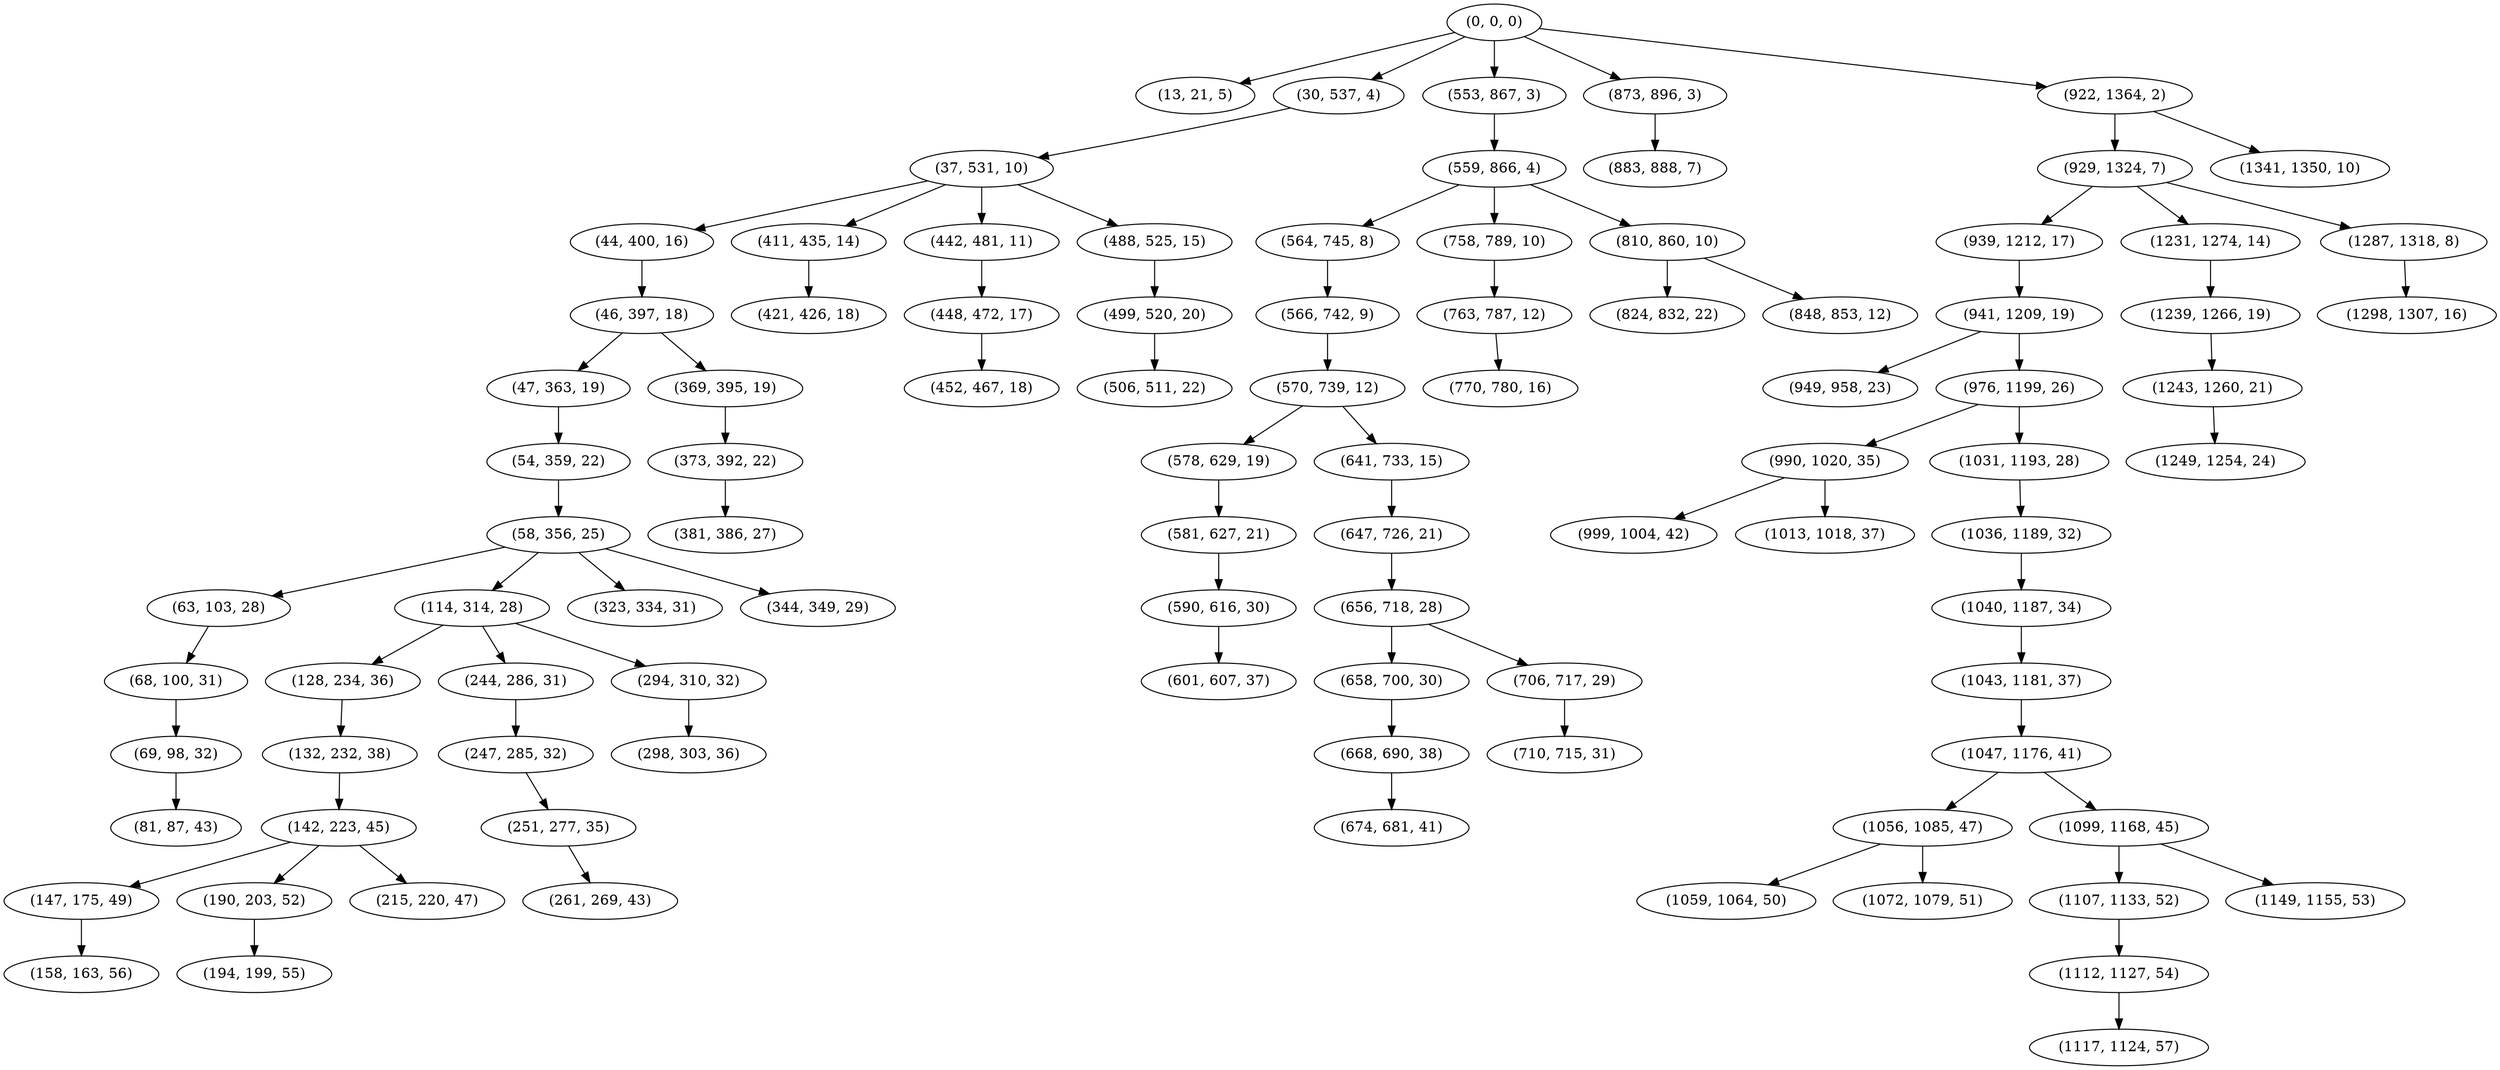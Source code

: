 digraph tree {
    "(0, 0, 0)";
    "(13, 21, 5)";
    "(30, 537, 4)";
    "(37, 531, 10)";
    "(44, 400, 16)";
    "(46, 397, 18)";
    "(47, 363, 19)";
    "(54, 359, 22)";
    "(58, 356, 25)";
    "(63, 103, 28)";
    "(68, 100, 31)";
    "(69, 98, 32)";
    "(81, 87, 43)";
    "(114, 314, 28)";
    "(128, 234, 36)";
    "(132, 232, 38)";
    "(142, 223, 45)";
    "(147, 175, 49)";
    "(158, 163, 56)";
    "(190, 203, 52)";
    "(194, 199, 55)";
    "(215, 220, 47)";
    "(244, 286, 31)";
    "(247, 285, 32)";
    "(251, 277, 35)";
    "(261, 269, 43)";
    "(294, 310, 32)";
    "(298, 303, 36)";
    "(323, 334, 31)";
    "(344, 349, 29)";
    "(369, 395, 19)";
    "(373, 392, 22)";
    "(381, 386, 27)";
    "(411, 435, 14)";
    "(421, 426, 18)";
    "(442, 481, 11)";
    "(448, 472, 17)";
    "(452, 467, 18)";
    "(488, 525, 15)";
    "(499, 520, 20)";
    "(506, 511, 22)";
    "(553, 867, 3)";
    "(559, 866, 4)";
    "(564, 745, 8)";
    "(566, 742, 9)";
    "(570, 739, 12)";
    "(578, 629, 19)";
    "(581, 627, 21)";
    "(590, 616, 30)";
    "(601, 607, 37)";
    "(641, 733, 15)";
    "(647, 726, 21)";
    "(656, 718, 28)";
    "(658, 700, 30)";
    "(668, 690, 38)";
    "(674, 681, 41)";
    "(706, 717, 29)";
    "(710, 715, 31)";
    "(758, 789, 10)";
    "(763, 787, 12)";
    "(770, 780, 16)";
    "(810, 860, 10)";
    "(824, 832, 22)";
    "(848, 853, 12)";
    "(873, 896, 3)";
    "(883, 888, 7)";
    "(922, 1364, 2)";
    "(929, 1324, 7)";
    "(939, 1212, 17)";
    "(941, 1209, 19)";
    "(949, 958, 23)";
    "(976, 1199, 26)";
    "(990, 1020, 35)";
    "(999, 1004, 42)";
    "(1013, 1018, 37)";
    "(1031, 1193, 28)";
    "(1036, 1189, 32)";
    "(1040, 1187, 34)";
    "(1043, 1181, 37)";
    "(1047, 1176, 41)";
    "(1056, 1085, 47)";
    "(1059, 1064, 50)";
    "(1072, 1079, 51)";
    "(1099, 1168, 45)";
    "(1107, 1133, 52)";
    "(1112, 1127, 54)";
    "(1117, 1124, 57)";
    "(1149, 1155, 53)";
    "(1231, 1274, 14)";
    "(1239, 1266, 19)";
    "(1243, 1260, 21)";
    "(1249, 1254, 24)";
    "(1287, 1318, 8)";
    "(1298, 1307, 16)";
    "(1341, 1350, 10)";
    "(0, 0, 0)" -> "(13, 21, 5)";
    "(0, 0, 0)" -> "(30, 537, 4)";
    "(0, 0, 0)" -> "(553, 867, 3)";
    "(0, 0, 0)" -> "(873, 896, 3)";
    "(0, 0, 0)" -> "(922, 1364, 2)";
    "(30, 537, 4)" -> "(37, 531, 10)";
    "(37, 531, 10)" -> "(44, 400, 16)";
    "(37, 531, 10)" -> "(411, 435, 14)";
    "(37, 531, 10)" -> "(442, 481, 11)";
    "(37, 531, 10)" -> "(488, 525, 15)";
    "(44, 400, 16)" -> "(46, 397, 18)";
    "(46, 397, 18)" -> "(47, 363, 19)";
    "(46, 397, 18)" -> "(369, 395, 19)";
    "(47, 363, 19)" -> "(54, 359, 22)";
    "(54, 359, 22)" -> "(58, 356, 25)";
    "(58, 356, 25)" -> "(63, 103, 28)";
    "(58, 356, 25)" -> "(114, 314, 28)";
    "(58, 356, 25)" -> "(323, 334, 31)";
    "(58, 356, 25)" -> "(344, 349, 29)";
    "(63, 103, 28)" -> "(68, 100, 31)";
    "(68, 100, 31)" -> "(69, 98, 32)";
    "(69, 98, 32)" -> "(81, 87, 43)";
    "(114, 314, 28)" -> "(128, 234, 36)";
    "(114, 314, 28)" -> "(244, 286, 31)";
    "(114, 314, 28)" -> "(294, 310, 32)";
    "(128, 234, 36)" -> "(132, 232, 38)";
    "(132, 232, 38)" -> "(142, 223, 45)";
    "(142, 223, 45)" -> "(147, 175, 49)";
    "(142, 223, 45)" -> "(190, 203, 52)";
    "(142, 223, 45)" -> "(215, 220, 47)";
    "(147, 175, 49)" -> "(158, 163, 56)";
    "(190, 203, 52)" -> "(194, 199, 55)";
    "(244, 286, 31)" -> "(247, 285, 32)";
    "(247, 285, 32)" -> "(251, 277, 35)";
    "(251, 277, 35)" -> "(261, 269, 43)";
    "(294, 310, 32)" -> "(298, 303, 36)";
    "(369, 395, 19)" -> "(373, 392, 22)";
    "(373, 392, 22)" -> "(381, 386, 27)";
    "(411, 435, 14)" -> "(421, 426, 18)";
    "(442, 481, 11)" -> "(448, 472, 17)";
    "(448, 472, 17)" -> "(452, 467, 18)";
    "(488, 525, 15)" -> "(499, 520, 20)";
    "(499, 520, 20)" -> "(506, 511, 22)";
    "(553, 867, 3)" -> "(559, 866, 4)";
    "(559, 866, 4)" -> "(564, 745, 8)";
    "(559, 866, 4)" -> "(758, 789, 10)";
    "(559, 866, 4)" -> "(810, 860, 10)";
    "(564, 745, 8)" -> "(566, 742, 9)";
    "(566, 742, 9)" -> "(570, 739, 12)";
    "(570, 739, 12)" -> "(578, 629, 19)";
    "(570, 739, 12)" -> "(641, 733, 15)";
    "(578, 629, 19)" -> "(581, 627, 21)";
    "(581, 627, 21)" -> "(590, 616, 30)";
    "(590, 616, 30)" -> "(601, 607, 37)";
    "(641, 733, 15)" -> "(647, 726, 21)";
    "(647, 726, 21)" -> "(656, 718, 28)";
    "(656, 718, 28)" -> "(658, 700, 30)";
    "(656, 718, 28)" -> "(706, 717, 29)";
    "(658, 700, 30)" -> "(668, 690, 38)";
    "(668, 690, 38)" -> "(674, 681, 41)";
    "(706, 717, 29)" -> "(710, 715, 31)";
    "(758, 789, 10)" -> "(763, 787, 12)";
    "(763, 787, 12)" -> "(770, 780, 16)";
    "(810, 860, 10)" -> "(824, 832, 22)";
    "(810, 860, 10)" -> "(848, 853, 12)";
    "(873, 896, 3)" -> "(883, 888, 7)";
    "(922, 1364, 2)" -> "(929, 1324, 7)";
    "(922, 1364, 2)" -> "(1341, 1350, 10)";
    "(929, 1324, 7)" -> "(939, 1212, 17)";
    "(929, 1324, 7)" -> "(1231, 1274, 14)";
    "(929, 1324, 7)" -> "(1287, 1318, 8)";
    "(939, 1212, 17)" -> "(941, 1209, 19)";
    "(941, 1209, 19)" -> "(949, 958, 23)";
    "(941, 1209, 19)" -> "(976, 1199, 26)";
    "(976, 1199, 26)" -> "(990, 1020, 35)";
    "(976, 1199, 26)" -> "(1031, 1193, 28)";
    "(990, 1020, 35)" -> "(999, 1004, 42)";
    "(990, 1020, 35)" -> "(1013, 1018, 37)";
    "(1031, 1193, 28)" -> "(1036, 1189, 32)";
    "(1036, 1189, 32)" -> "(1040, 1187, 34)";
    "(1040, 1187, 34)" -> "(1043, 1181, 37)";
    "(1043, 1181, 37)" -> "(1047, 1176, 41)";
    "(1047, 1176, 41)" -> "(1056, 1085, 47)";
    "(1047, 1176, 41)" -> "(1099, 1168, 45)";
    "(1056, 1085, 47)" -> "(1059, 1064, 50)";
    "(1056, 1085, 47)" -> "(1072, 1079, 51)";
    "(1099, 1168, 45)" -> "(1107, 1133, 52)";
    "(1099, 1168, 45)" -> "(1149, 1155, 53)";
    "(1107, 1133, 52)" -> "(1112, 1127, 54)";
    "(1112, 1127, 54)" -> "(1117, 1124, 57)";
    "(1231, 1274, 14)" -> "(1239, 1266, 19)";
    "(1239, 1266, 19)" -> "(1243, 1260, 21)";
    "(1243, 1260, 21)" -> "(1249, 1254, 24)";
    "(1287, 1318, 8)" -> "(1298, 1307, 16)";
}
